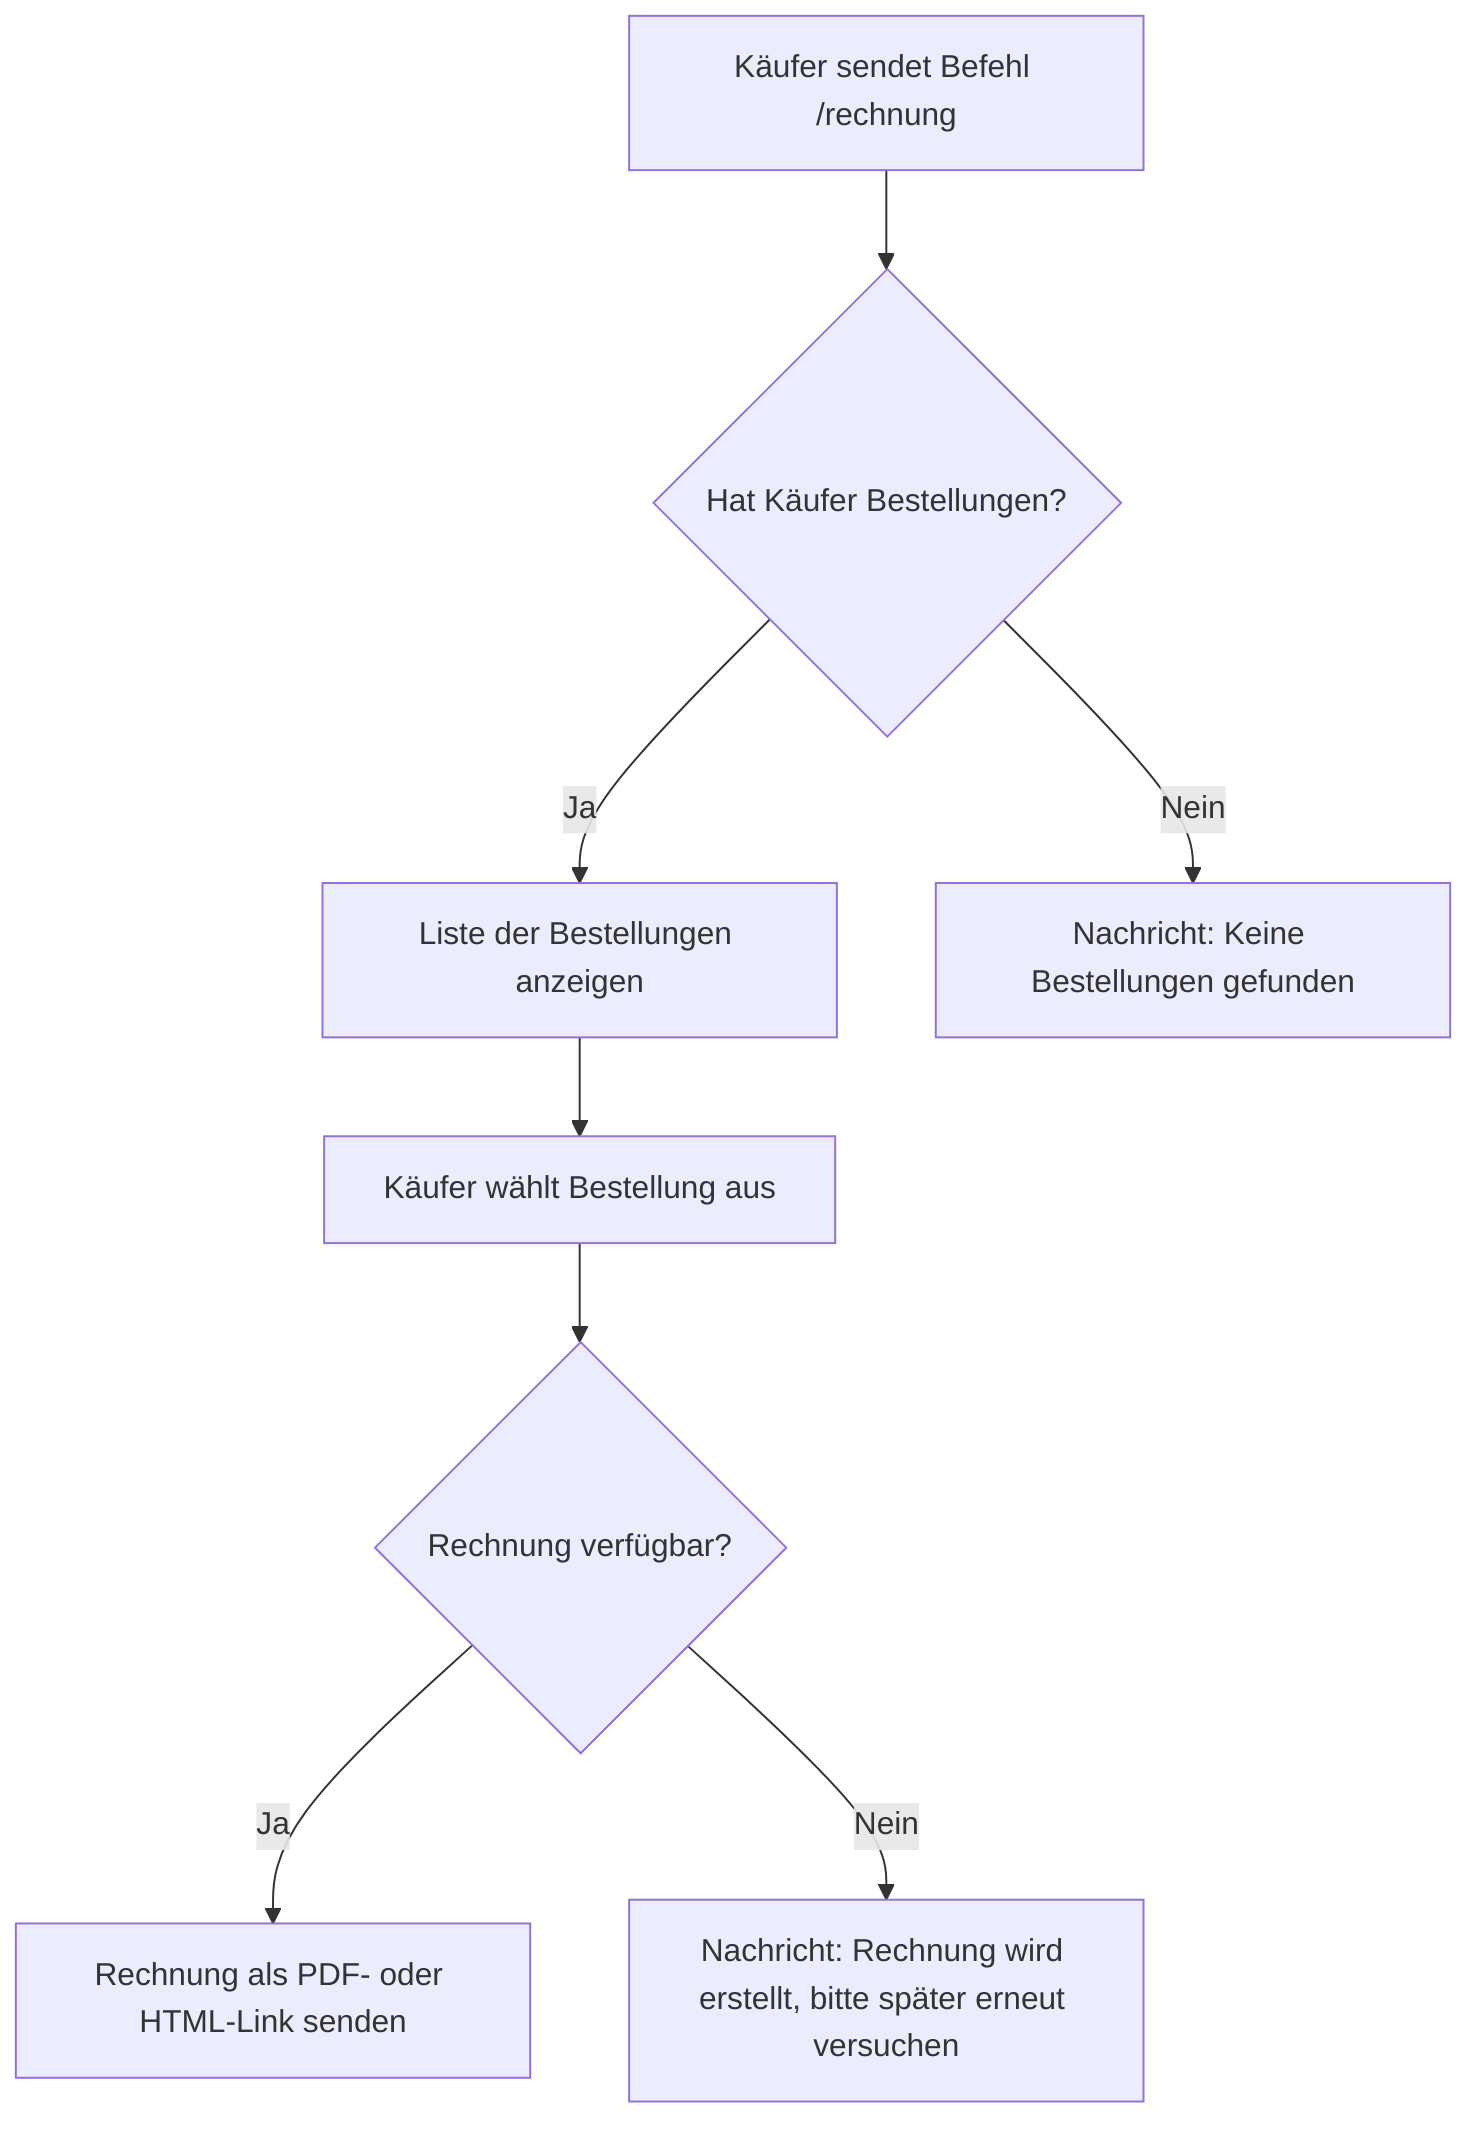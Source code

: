 flowchart TD
    A[Käufer sendet Befehl /rechnung] --> B{Hat Käufer Bestellungen?}
    B -- Ja --> C[Liste der Bestellungen anzeigen]
    C --> D[Käufer wählt Bestellung aus]
    D --> E{Rechnung verfügbar?}
    E -- Ja --> F[Rechnung als PDF- oder HTML-Link senden]
    E -- Nein --> G[Nachricht: Rechnung wird erstellt, bitte später erneut versuchen]
    B -- Nein --> H[Nachricht: Keine Bestellungen gefunden]